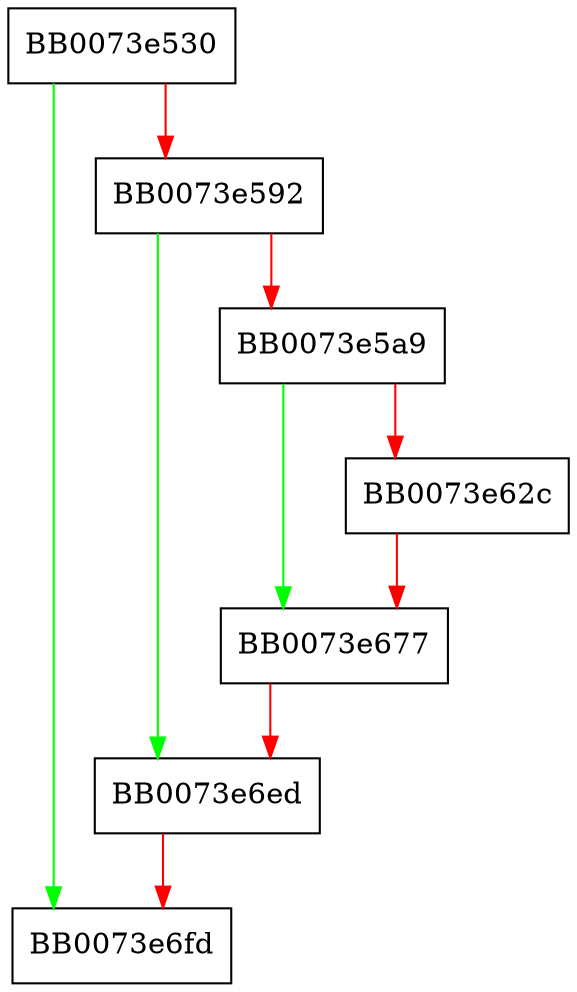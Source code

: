 digraph ossl_dh_kdf_X9_42_asn1 {
  node [shape="box"];
  graph [splines=ortho];
  BB0073e530 -> BB0073e6fd [color="green"];
  BB0073e530 -> BB0073e592 [color="red"];
  BB0073e592 -> BB0073e6ed [color="green"];
  BB0073e592 -> BB0073e5a9 [color="red"];
  BB0073e5a9 -> BB0073e677 [color="green"];
  BB0073e5a9 -> BB0073e62c [color="red"];
  BB0073e62c -> BB0073e677 [color="red"];
  BB0073e677 -> BB0073e6ed [color="red"];
  BB0073e6ed -> BB0073e6fd [color="red"];
}